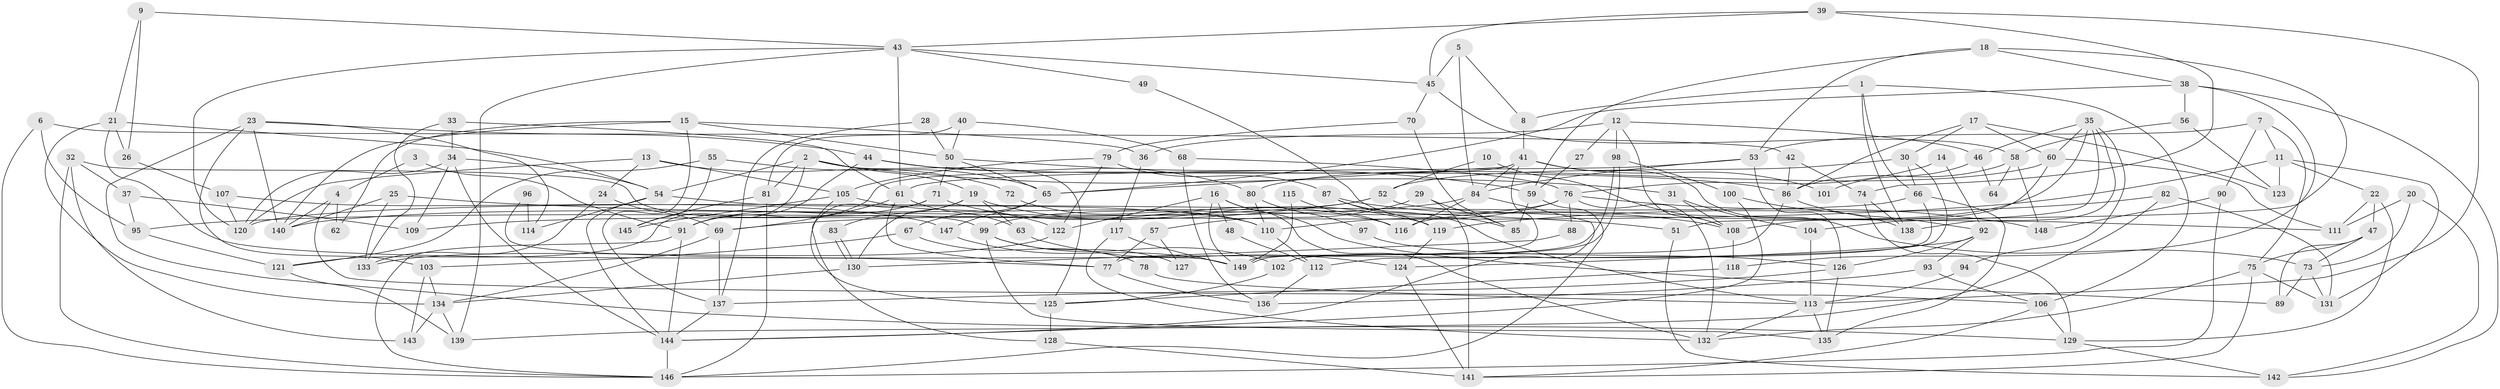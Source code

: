 // coarse degree distribution, {7: 0.13, 8: 0.08, 6: 0.12, 4: 0.11, 3: 0.18, 5: 0.18, 2: 0.16, 9: 0.02, 11: 0.01, 10: 0.01}
// Generated by graph-tools (version 1.1) at 2025/41/03/06/25 10:41:59]
// undirected, 149 vertices, 298 edges
graph export_dot {
graph [start="1"]
  node [color=gray90,style=filled];
  1;
  2;
  3;
  4;
  5;
  6;
  7;
  8;
  9;
  10;
  11;
  12;
  13;
  14;
  15;
  16;
  17;
  18;
  19;
  20;
  21;
  22;
  23;
  24;
  25;
  26;
  27;
  28;
  29;
  30;
  31;
  32;
  33;
  34;
  35;
  36;
  37;
  38;
  39;
  40;
  41;
  42;
  43;
  44;
  45;
  46;
  47;
  48;
  49;
  50;
  51;
  52;
  53;
  54;
  55;
  56;
  57;
  58;
  59;
  60;
  61;
  62;
  63;
  64;
  65;
  66;
  67;
  68;
  69;
  70;
  71;
  72;
  73;
  74;
  75;
  76;
  77;
  78;
  79;
  80;
  81;
  82;
  83;
  84;
  85;
  86;
  87;
  88;
  89;
  90;
  91;
  92;
  93;
  94;
  95;
  96;
  97;
  98;
  99;
  100;
  101;
  102;
  103;
  104;
  105;
  106;
  107;
  108;
  109;
  110;
  111;
  112;
  113;
  114;
  115;
  116;
  117;
  118;
  119;
  120;
  121;
  122;
  123;
  124;
  125;
  126;
  127;
  128;
  129;
  130;
  131;
  132;
  133;
  134;
  135;
  136;
  137;
  138;
  139;
  140;
  141;
  142;
  143;
  144;
  145;
  146;
  147;
  148;
  149;
  1 -- 66;
  1 -- 138;
  1 -- 8;
  1 -- 106;
  2 -- 125;
  2 -- 121;
  2 -- 19;
  2 -- 31;
  2 -- 54;
  2 -- 81;
  3 -- 91;
  3 -- 4;
  4 -- 140;
  4 -- 106;
  4 -- 62;
  5 -- 84;
  5 -- 45;
  5 -- 8;
  6 -- 42;
  6 -- 146;
  6 -- 95;
  7 -- 11;
  7 -- 53;
  7 -- 75;
  7 -- 90;
  8 -- 41;
  9 -- 26;
  9 -- 43;
  9 -- 21;
  10 -- 52;
  10 -- 108;
  11 -- 22;
  11 -- 95;
  11 -- 123;
  11 -- 131;
  12 -- 36;
  12 -- 98;
  12 -- 27;
  12 -- 46;
  12 -- 108;
  13 -- 105;
  13 -- 120;
  13 -- 24;
  13 -- 72;
  14 -- 92;
  14 -- 76;
  15 -- 50;
  15 -- 140;
  15 -- 36;
  15 -- 62;
  15 -- 137;
  16 -- 132;
  16 -- 89;
  16 -- 48;
  16 -- 122;
  16 -- 149;
  17 -- 60;
  17 -- 86;
  17 -- 30;
  17 -- 123;
  18 -- 53;
  18 -- 59;
  18 -- 38;
  18 -- 51;
  19 -- 63;
  19 -- 83;
  19 -- 119;
  19 -- 130;
  20 -- 142;
  20 -- 73;
  20 -- 111;
  21 -- 77;
  21 -- 26;
  21 -- 54;
  21 -- 134;
  22 -- 47;
  22 -- 111;
  22 -- 129;
  23 -- 140;
  23 -- 44;
  23 -- 103;
  23 -- 114;
  23 -- 129;
  24 -- 69;
  24 -- 133;
  25 -- 51;
  25 -- 133;
  25 -- 140;
  26 -- 107;
  27 -- 59;
  28 -- 137;
  28 -- 50;
  29 -- 141;
  29 -- 85;
  29 -- 57;
  30 -- 66;
  30 -- 52;
  30 -- 112;
  31 -- 108;
  31 -- 104;
  32 -- 99;
  32 -- 143;
  32 -- 37;
  32 -- 146;
  33 -- 61;
  33 -- 133;
  33 -- 34;
  34 -- 54;
  34 -- 109;
  34 -- 120;
  34 -- 144;
  35 -- 60;
  35 -- 104;
  35 -- 46;
  35 -- 94;
  35 -- 116;
  35 -- 138;
  36 -- 117;
  37 -- 109;
  37 -- 95;
  38 -- 56;
  38 -- 65;
  38 -- 118;
  38 -- 142;
  39 -- 45;
  39 -- 43;
  39 -- 74;
  39 -- 113;
  40 -- 50;
  40 -- 81;
  40 -- 68;
  41 -- 91;
  41 -- 65;
  41 -- 73;
  41 -- 84;
  41 -- 101;
  41 -- 102;
  42 -- 74;
  42 -- 86;
  43 -- 61;
  43 -- 139;
  43 -- 45;
  43 -- 49;
  43 -- 120;
  44 -- 80;
  44 -- 91;
  44 -- 86;
  45 -- 58;
  45 -- 70;
  46 -- 64;
  46 -- 101;
  47 -- 73;
  47 -- 75;
  47 -- 89;
  48 -- 112;
  49 -- 85;
  50 -- 71;
  50 -- 65;
  50 -- 59;
  51 -- 142;
  52 -- 69;
  52 -- 109;
  52 -- 111;
  53 -- 84;
  53 -- 126;
  53 -- 61;
  54 -- 110;
  54 -- 114;
  54 -- 144;
  55 -- 121;
  55 -- 65;
  55 -- 145;
  56 -- 58;
  56 -- 123;
  57 -- 77;
  57 -- 127;
  58 -- 86;
  58 -- 148;
  58 -- 64;
  59 -- 146;
  59 -- 85;
  60 -- 111;
  60 -- 108;
  60 -- 80;
  61 -- 69;
  61 -- 63;
  61 -- 77;
  63 -- 124;
  65 -- 67;
  65 -- 147;
  66 -- 120;
  66 -- 77;
  66 -- 135;
  67 -- 103;
  67 -- 78;
  68 -- 76;
  68 -- 136;
  69 -- 137;
  69 -- 134;
  70 -- 79;
  70 -- 85;
  71 -- 91;
  71 -- 116;
  71 -- 128;
  72 -- 110;
  73 -- 131;
  73 -- 89;
  74 -- 129;
  74 -- 138;
  75 -- 141;
  75 -- 131;
  75 -- 132;
  76 -- 99;
  76 -- 132;
  76 -- 88;
  76 -- 110;
  76 -- 148;
  77 -- 136;
  78 -- 113;
  79 -- 122;
  79 -- 105;
  79 -- 87;
  80 -- 110;
  80 -- 97;
  81 -- 146;
  81 -- 145;
  82 -- 119;
  82 -- 131;
  82 -- 139;
  83 -- 130;
  83 -- 130;
  84 -- 144;
  84 -- 116;
  84 -- 140;
  86 -- 102;
  86 -- 92;
  87 -- 113;
  87 -- 108;
  87 -- 119;
  88 -- 130;
  90 -- 146;
  90 -- 148;
  91 -- 144;
  91 -- 146;
  92 -- 93;
  92 -- 124;
  92 -- 126;
  93 -- 136;
  93 -- 106;
  94 -- 113;
  95 -- 121;
  96 -- 114;
  96 -- 149;
  97 -- 126;
  98 -- 100;
  98 -- 149;
  98 -- 149;
  99 -- 102;
  99 -- 135;
  99 -- 127;
  100 -- 144;
  100 -- 138;
  102 -- 125;
  103 -- 134;
  103 -- 143;
  104 -- 113;
  105 -- 125;
  105 -- 145;
  105 -- 122;
  106 -- 129;
  106 -- 141;
  107 -- 120;
  107 -- 147;
  108 -- 118;
  110 -- 112;
  112 -- 136;
  113 -- 135;
  113 -- 132;
  115 -- 149;
  115 -- 116;
  117 -- 149;
  117 -- 132;
  118 -- 125;
  119 -- 124;
  121 -- 139;
  122 -- 133;
  124 -- 141;
  125 -- 128;
  126 -- 137;
  126 -- 135;
  128 -- 141;
  129 -- 142;
  130 -- 134;
  134 -- 139;
  134 -- 143;
  137 -- 144;
  144 -- 146;
  147 -- 149;
}
